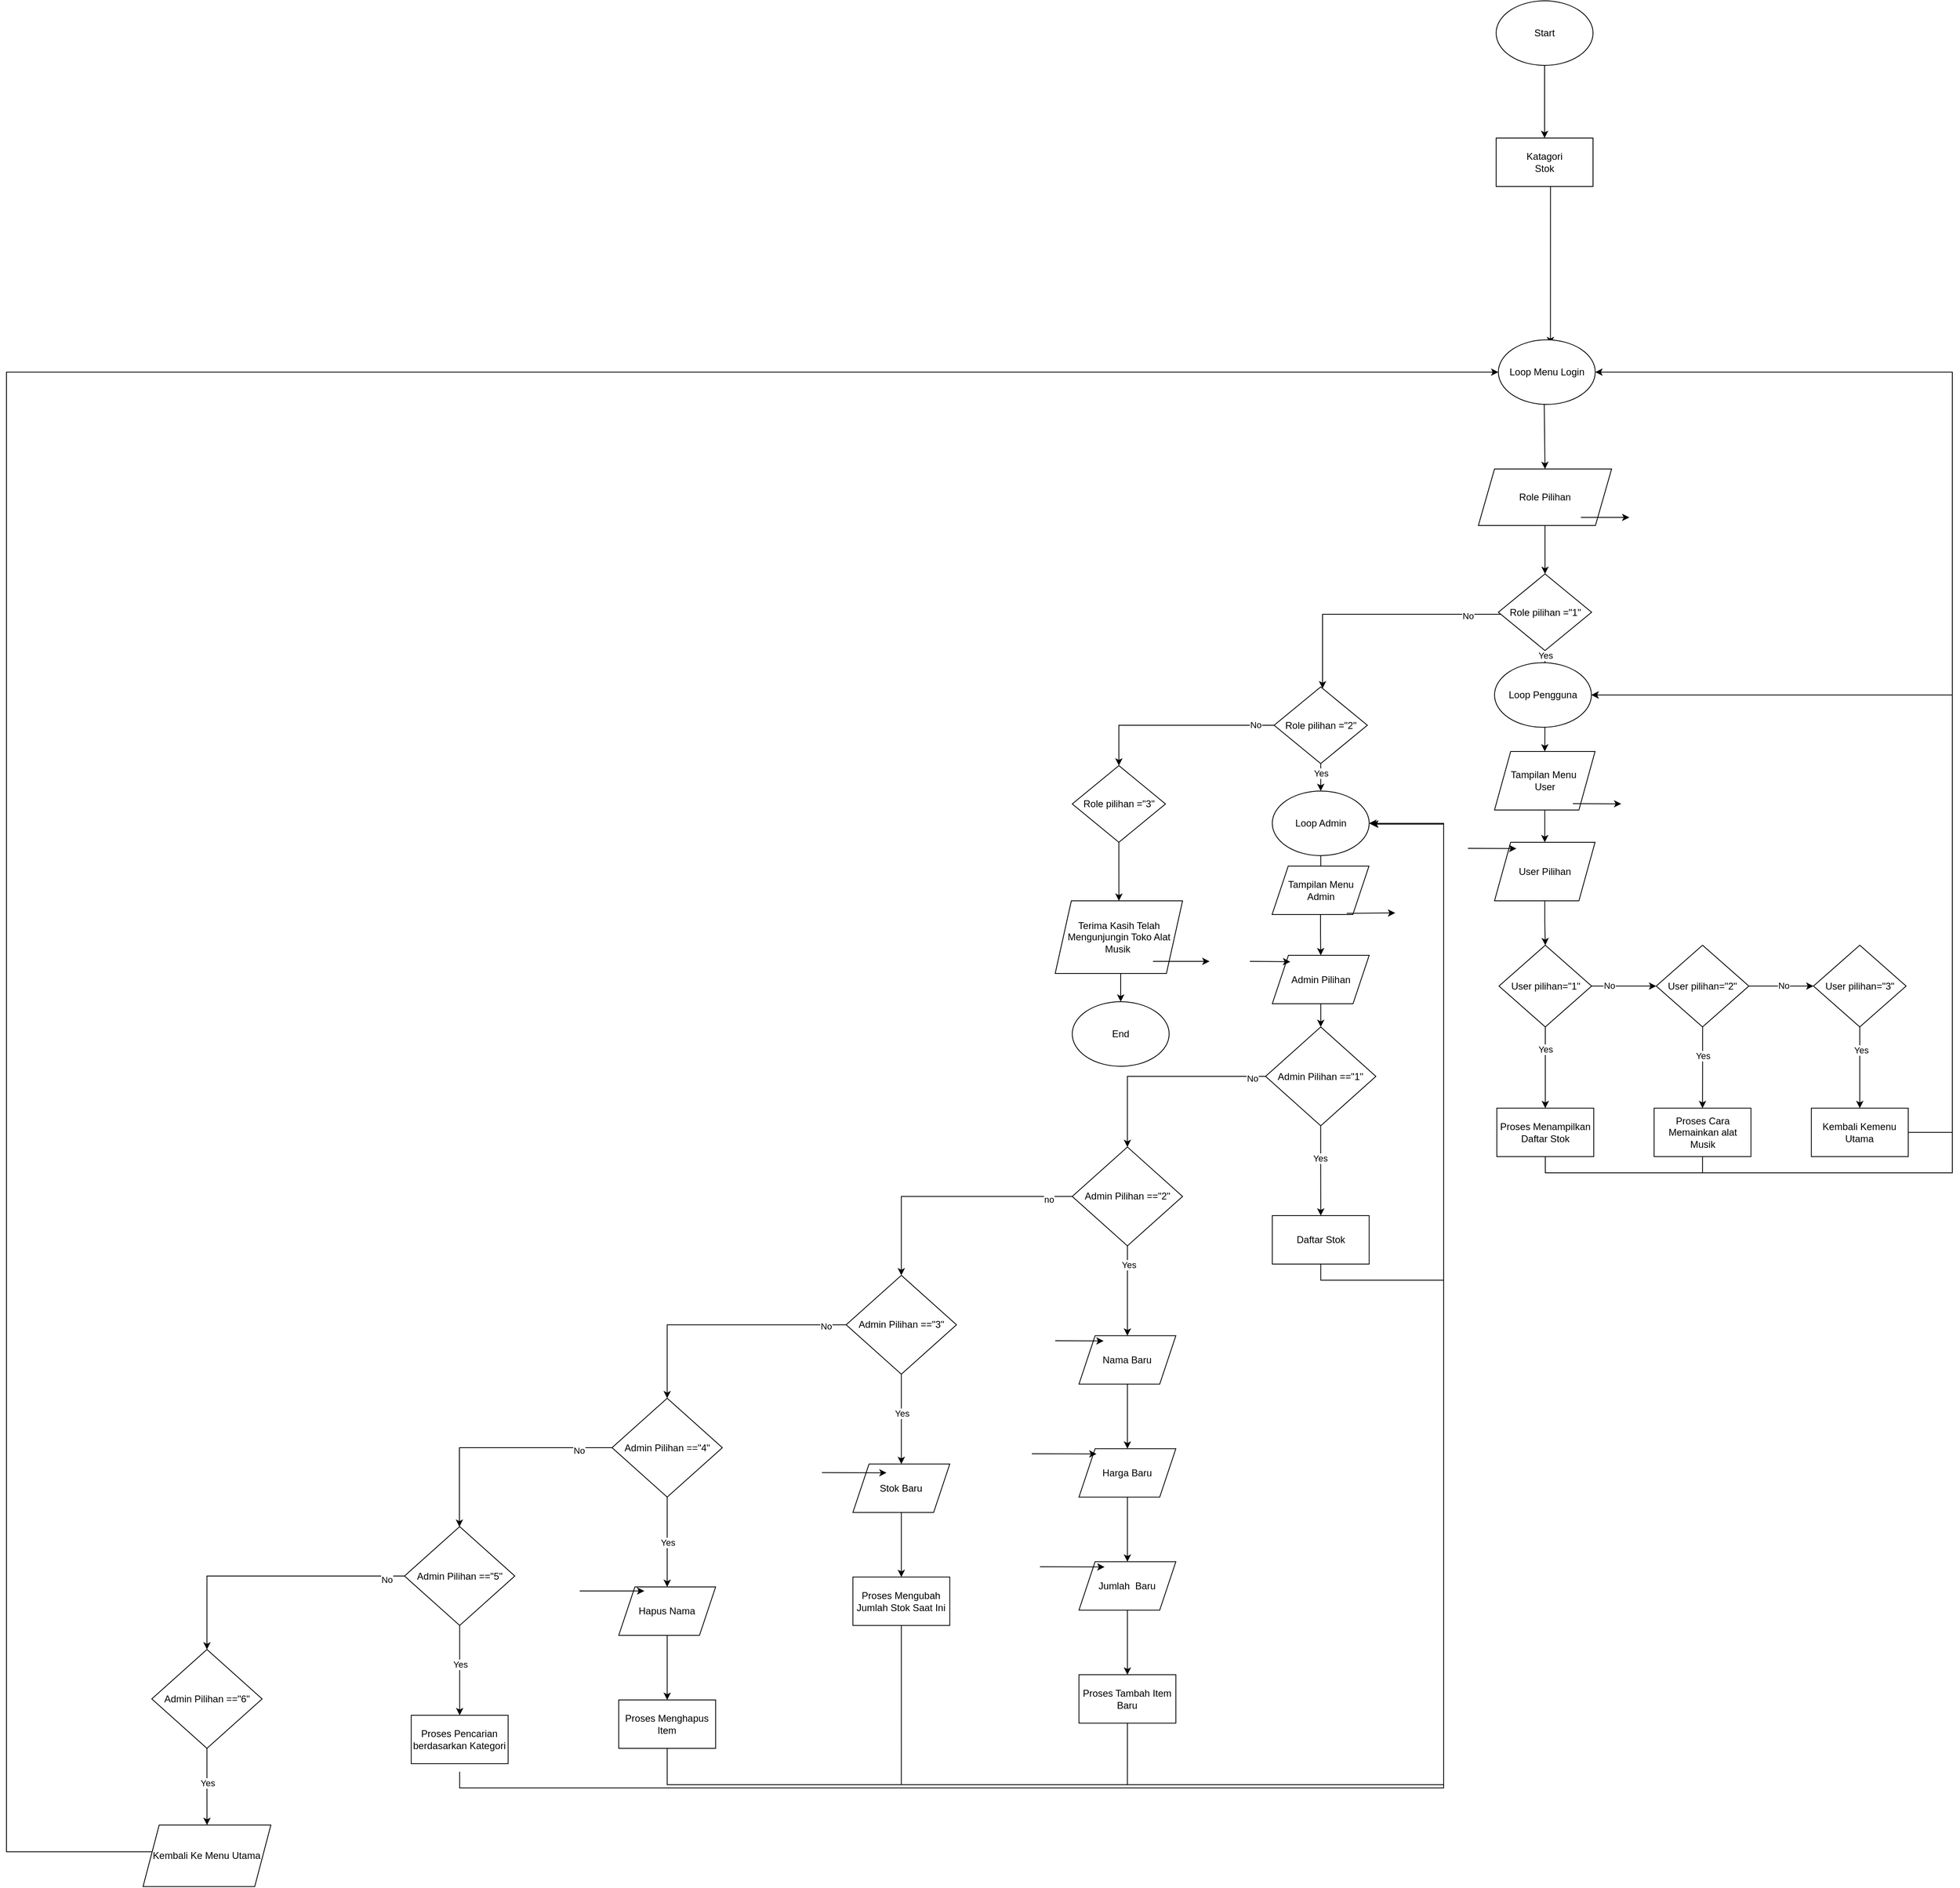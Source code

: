 <mxfile version="28.2.5">
  <diagram name="Page-1" id="WB0TD_XCa4-IMjuTZKYd">
    <mxGraphModel dx="2576" dy="410" grid="1" gridSize="10" guides="1" tooltips="1" connect="1" arrows="1" fold="1" page="1" pageScale="1" pageWidth="850" pageHeight="1100" math="0" shadow="0">
      <root>
        <mxCell id="0" />
        <mxCell id="1" parent="0" />
        <mxCell id="OIyC2NSMekdLI-k27Mez-92" value="" style="edgeStyle=orthogonalEdgeStyle;rounded=0;orthogonalLoop=1;jettySize=auto;html=1;" edge="1" parent="1" source="OIyC2NSMekdLI-k27Mez-1" target="OIyC2NSMekdLI-k27Mez-91">
          <mxGeometry relative="1" as="geometry" />
        </mxCell>
        <mxCell id="OIyC2NSMekdLI-k27Mez-1" value="Start" style="ellipse;whiteSpace=wrap;html=1;" vertex="1" parent="1">
          <mxGeometry x="365" y="10" width="120" height="80" as="geometry" />
        </mxCell>
        <mxCell id="OIyC2NSMekdLI-k27Mez-13" value="" style="edgeStyle=orthogonalEdgeStyle;rounded=0;orthogonalLoop=1;jettySize=auto;html=1;" edge="1" parent="1" target="OIyC2NSMekdLI-k27Mez-12">
          <mxGeometry relative="1" as="geometry">
            <mxPoint x="424.471" y="500" as="sourcePoint" />
          </mxGeometry>
        </mxCell>
        <mxCell id="OIyC2NSMekdLI-k27Mez-16" value="" style="edgeStyle=orthogonalEdgeStyle;rounded=0;orthogonalLoop=1;jettySize=auto;html=1;" edge="1" parent="1" source="OIyC2NSMekdLI-k27Mez-12" target="OIyC2NSMekdLI-k27Mez-15">
          <mxGeometry relative="1" as="geometry" />
        </mxCell>
        <mxCell id="OIyC2NSMekdLI-k27Mez-12" value="Role Pilihan" style="shape=parallelogram;perimeter=parallelogramPerimeter;whiteSpace=wrap;html=1;fixedSize=1;" vertex="1" parent="1">
          <mxGeometry x="343" y="590" width="165" height="70" as="geometry" />
        </mxCell>
        <mxCell id="OIyC2NSMekdLI-k27Mez-14" value="" style="endArrow=classic;html=1;rounded=0;" edge="1" parent="1">
          <mxGeometry width="50" height="50" relative="1" as="geometry">
            <mxPoint x="470" y="650" as="sourcePoint" />
            <mxPoint x="530" y="650" as="targetPoint" />
          </mxGeometry>
        </mxCell>
        <mxCell id="OIyC2NSMekdLI-k27Mez-18" value="" style="edgeStyle=orthogonalEdgeStyle;rounded=0;orthogonalLoop=1;jettySize=auto;html=1;" edge="1" parent="1" source="OIyC2NSMekdLI-k27Mez-15" target="OIyC2NSMekdLI-k27Mez-17">
          <mxGeometry relative="1" as="geometry" />
        </mxCell>
        <mxCell id="OIyC2NSMekdLI-k27Mez-118" value="Yes" style="edgeLabel;html=1;align=center;verticalAlign=middle;resizable=0;points=[];" vertex="1" connectable="0" parent="OIyC2NSMekdLI-k27Mez-18">
          <mxGeometry x="-0.901" relative="1" as="geometry">
            <mxPoint as="offset" />
          </mxGeometry>
        </mxCell>
        <mxCell id="OIyC2NSMekdLI-k27Mez-36" value="" style="edgeStyle=orthogonalEdgeStyle;rounded=0;orthogonalLoop=1;jettySize=auto;html=1;" edge="1" parent="1" source="OIyC2NSMekdLI-k27Mez-15" target="OIyC2NSMekdLI-k27Mez-35">
          <mxGeometry relative="1" as="geometry">
            <Array as="points">
              <mxPoint x="150" y="770" />
            </Array>
          </mxGeometry>
        </mxCell>
        <mxCell id="OIyC2NSMekdLI-k27Mez-117" value="No" style="edgeLabel;html=1;align=center;verticalAlign=middle;resizable=0;points=[];" vertex="1" connectable="0" parent="OIyC2NSMekdLI-k27Mez-36">
          <mxGeometry x="-0.737" y="2" relative="1" as="geometry">
            <mxPoint as="offset" />
          </mxGeometry>
        </mxCell>
        <mxCell id="OIyC2NSMekdLI-k27Mez-15" value="Role pilihan =&quot;1&quot;" style="rhombus;whiteSpace=wrap;html=1;" vertex="1" parent="1">
          <mxGeometry x="367.75" y="720" width="115.5" height="95" as="geometry" />
        </mxCell>
        <mxCell id="OIyC2NSMekdLI-k27Mez-21" value="" style="edgeStyle=orthogonalEdgeStyle;rounded=0;orthogonalLoop=1;jettySize=auto;html=1;" edge="1" parent="1" source="OIyC2NSMekdLI-k27Mez-17" target="OIyC2NSMekdLI-k27Mez-20">
          <mxGeometry relative="1" as="geometry" />
        </mxCell>
        <mxCell id="OIyC2NSMekdLI-k27Mez-17" value="Tampilan Menu&amp;nbsp;&lt;div&gt;User&lt;/div&gt;" style="shape=parallelogram;perimeter=parallelogramPerimeter;whiteSpace=wrap;html=1;fixedSize=1;" vertex="1" parent="1">
          <mxGeometry x="363" y="940" width="124.5" height="72.5" as="geometry" />
        </mxCell>
        <mxCell id="OIyC2NSMekdLI-k27Mez-19" value="" style="endArrow=classic;html=1;rounded=0;" edge="1" parent="1">
          <mxGeometry width="50" height="50" relative="1" as="geometry">
            <mxPoint x="460" y="1004.6" as="sourcePoint" />
            <mxPoint x="520" y="1004.85" as="targetPoint" />
          </mxGeometry>
        </mxCell>
        <mxCell id="OIyC2NSMekdLI-k27Mez-24" value="" style="edgeStyle=orthogonalEdgeStyle;rounded=0;orthogonalLoop=1;jettySize=auto;html=1;" edge="1" parent="1" source="OIyC2NSMekdLI-k27Mez-20" target="OIyC2NSMekdLI-k27Mez-23">
          <mxGeometry relative="1" as="geometry" />
        </mxCell>
        <mxCell id="OIyC2NSMekdLI-k27Mez-20" value="User Pilihan" style="shape=parallelogram;perimeter=parallelogramPerimeter;whiteSpace=wrap;html=1;fixedSize=1;" vertex="1" parent="1">
          <mxGeometry x="363" y="1052.5" width="124.5" height="72.5" as="geometry" />
        </mxCell>
        <mxCell id="OIyC2NSMekdLI-k27Mez-22" value="" style="endArrow=classic;html=1;rounded=0;" edge="1" parent="1">
          <mxGeometry width="50" height="50" relative="1" as="geometry">
            <mxPoint x="330" y="1060" as="sourcePoint" />
            <mxPoint x="390" y="1060.25" as="targetPoint" />
          </mxGeometry>
        </mxCell>
        <mxCell id="OIyC2NSMekdLI-k27Mez-26" value="" style="edgeStyle=orthogonalEdgeStyle;rounded=0;orthogonalLoop=1;jettySize=auto;html=1;" edge="1" parent="1" source="OIyC2NSMekdLI-k27Mez-23" target="OIyC2NSMekdLI-k27Mez-25">
          <mxGeometry relative="1" as="geometry" />
        </mxCell>
        <mxCell id="OIyC2NSMekdLI-k27Mez-126" value="Yes" style="edgeLabel;html=1;align=center;verticalAlign=middle;resizable=0;points=[];" vertex="1" connectable="0" parent="OIyC2NSMekdLI-k27Mez-26">
          <mxGeometry x="-0.454" relative="1" as="geometry">
            <mxPoint as="offset" />
          </mxGeometry>
        </mxCell>
        <mxCell id="OIyC2NSMekdLI-k27Mez-28" value="" style="edgeStyle=orthogonalEdgeStyle;rounded=0;orthogonalLoop=1;jettySize=auto;html=1;" edge="1" parent="1" source="OIyC2NSMekdLI-k27Mez-23" target="OIyC2NSMekdLI-k27Mez-27">
          <mxGeometry relative="1" as="geometry" />
        </mxCell>
        <mxCell id="OIyC2NSMekdLI-k27Mez-114" value="No" style="edgeLabel;html=1;align=center;verticalAlign=middle;resizable=0;points=[];" vertex="1" connectable="0" parent="OIyC2NSMekdLI-k27Mez-28">
          <mxGeometry x="-0.487" y="1" relative="1" as="geometry">
            <mxPoint x="1" as="offset" />
          </mxGeometry>
        </mxCell>
        <mxCell id="OIyC2NSMekdLI-k27Mez-23" value="User pilihan=&quot;1&quot;" style="rhombus;whiteSpace=wrap;html=1;" vertex="1" parent="1">
          <mxGeometry x="368.5" y="1180" width="114.75" height="101.25" as="geometry" />
        </mxCell>
        <mxCell id="OIyC2NSMekdLI-k27Mez-97" style="edgeStyle=orthogonalEdgeStyle;rounded=0;orthogonalLoop=1;jettySize=auto;html=1;exitX=0.5;exitY=1;exitDx=0;exitDy=0;entryX=1;entryY=0.5;entryDx=0;entryDy=0;" edge="1" parent="1" source="OIyC2NSMekdLI-k27Mez-25" target="OIyC2NSMekdLI-k27Mez-96">
          <mxGeometry relative="1" as="geometry">
            <Array as="points">
              <mxPoint x="426" y="1462" />
              <mxPoint x="930" y="1462" />
              <mxPoint x="930" y="870" />
            </Array>
          </mxGeometry>
        </mxCell>
        <mxCell id="OIyC2NSMekdLI-k27Mez-25" value="Proses Menampilkan&lt;div&gt;Daftar Stok&lt;/div&gt;" style="whiteSpace=wrap;html=1;" vertex="1" parent="1">
          <mxGeometry x="365.875" y="1381.875" width="120" height="60" as="geometry" />
        </mxCell>
        <mxCell id="OIyC2NSMekdLI-k27Mez-30" value="" style="edgeStyle=orthogonalEdgeStyle;rounded=0;orthogonalLoop=1;jettySize=auto;html=1;" edge="1" parent="1" source="OIyC2NSMekdLI-k27Mez-27" target="OIyC2NSMekdLI-k27Mez-29">
          <mxGeometry relative="1" as="geometry" />
        </mxCell>
        <mxCell id="OIyC2NSMekdLI-k27Mez-127" value="Yes" style="edgeLabel;html=1;align=center;verticalAlign=middle;resizable=0;points=[];" vertex="1" connectable="0" parent="OIyC2NSMekdLI-k27Mez-30">
          <mxGeometry x="-0.295" relative="1" as="geometry">
            <mxPoint as="offset" />
          </mxGeometry>
        </mxCell>
        <mxCell id="OIyC2NSMekdLI-k27Mez-32" value="" style="edgeStyle=orthogonalEdgeStyle;rounded=0;orthogonalLoop=1;jettySize=auto;html=1;" edge="1" parent="1" source="OIyC2NSMekdLI-k27Mez-27" target="OIyC2NSMekdLI-k27Mez-31">
          <mxGeometry relative="1" as="geometry" />
        </mxCell>
        <mxCell id="OIyC2NSMekdLI-k27Mez-129" value="No" style="edgeLabel;html=1;align=center;verticalAlign=middle;resizable=0;points=[];" vertex="1" connectable="0" parent="OIyC2NSMekdLI-k27Mez-32">
          <mxGeometry x="0.057" y="1" relative="1" as="geometry">
            <mxPoint as="offset" />
          </mxGeometry>
        </mxCell>
        <mxCell id="OIyC2NSMekdLI-k27Mez-27" value="User pilihan=&quot;2&quot;" style="rhombus;whiteSpace=wrap;html=1;" vertex="1" parent="1">
          <mxGeometry x="563.25" y="1180" width="114.75" height="101.25" as="geometry" />
        </mxCell>
        <mxCell id="OIyC2NSMekdLI-k27Mez-98" style="edgeStyle=orthogonalEdgeStyle;rounded=0;orthogonalLoop=1;jettySize=auto;html=1;exitX=0.5;exitY=1;exitDx=0;exitDy=0;entryX=1;entryY=0.5;entryDx=0;entryDy=0;" edge="1" parent="1" source="OIyC2NSMekdLI-k27Mez-29" target="OIyC2NSMekdLI-k27Mez-96">
          <mxGeometry relative="1" as="geometry">
            <Array as="points">
              <mxPoint x="621" y="1462" />
              <mxPoint x="930" y="1462" />
              <mxPoint x="930" y="870" />
            </Array>
          </mxGeometry>
        </mxCell>
        <mxCell id="OIyC2NSMekdLI-k27Mez-29" value="Proses Cara Memainkan alat Musik" style="whiteSpace=wrap;html=1;" vertex="1" parent="1">
          <mxGeometry x="560.625" y="1381.875" width="120" height="60" as="geometry" />
        </mxCell>
        <mxCell id="OIyC2NSMekdLI-k27Mez-34" value="" style="edgeStyle=orthogonalEdgeStyle;rounded=0;orthogonalLoop=1;jettySize=auto;html=1;" edge="1" parent="1" source="OIyC2NSMekdLI-k27Mez-31" target="OIyC2NSMekdLI-k27Mez-33">
          <mxGeometry relative="1" as="geometry" />
        </mxCell>
        <mxCell id="OIyC2NSMekdLI-k27Mez-130" value="Yes" style="edgeLabel;html=1;align=center;verticalAlign=middle;resizable=0;points=[];" vertex="1" connectable="0" parent="OIyC2NSMekdLI-k27Mez-34">
          <mxGeometry x="-0.431" y="1" relative="1" as="geometry">
            <mxPoint as="offset" />
          </mxGeometry>
        </mxCell>
        <mxCell id="OIyC2NSMekdLI-k27Mez-31" value="User pilihan=&quot;3&quot;" style="rhombus;whiteSpace=wrap;html=1;" vertex="1" parent="1">
          <mxGeometry x="758" y="1180" width="114.75" height="101.25" as="geometry" />
        </mxCell>
        <mxCell id="OIyC2NSMekdLI-k27Mez-95" style="edgeStyle=orthogonalEdgeStyle;rounded=0;orthogonalLoop=1;jettySize=auto;html=1;exitX=1;exitY=0.5;exitDx=0;exitDy=0;entryX=1;entryY=0.5;entryDx=0;entryDy=0;" edge="1" parent="1" source="OIyC2NSMekdLI-k27Mez-33" target="OIyC2NSMekdLI-k27Mez-94">
          <mxGeometry relative="1" as="geometry">
            <Array as="points">
              <mxPoint x="930" y="1412" />
              <mxPoint x="930" y="470" />
            </Array>
          </mxGeometry>
        </mxCell>
        <mxCell id="OIyC2NSMekdLI-k27Mez-33" value="Kembali Kemenu Utama" style="whiteSpace=wrap;html=1;" vertex="1" parent="1">
          <mxGeometry x="755.375" y="1381.875" width="120" height="60" as="geometry" />
        </mxCell>
        <mxCell id="OIyC2NSMekdLI-k27Mez-38" value="" style="edgeStyle=orthogonalEdgeStyle;rounded=0;orthogonalLoop=1;jettySize=auto;html=1;" edge="1" parent="1" source="OIyC2NSMekdLI-k27Mez-99" target="OIyC2NSMekdLI-k27Mez-37">
          <mxGeometry relative="1" as="geometry" />
        </mxCell>
        <mxCell id="OIyC2NSMekdLI-k27Mez-86" value="" style="edgeStyle=orthogonalEdgeStyle;rounded=0;orthogonalLoop=1;jettySize=auto;html=1;" edge="1" parent="1" source="OIyC2NSMekdLI-k27Mez-35" target="OIyC2NSMekdLI-k27Mez-85">
          <mxGeometry relative="1" as="geometry" />
        </mxCell>
        <mxCell id="OIyC2NSMekdLI-k27Mez-116" value="No" style="edgeLabel;html=1;align=center;verticalAlign=middle;resizable=0;points=[];" vertex="1" connectable="0" parent="OIyC2NSMekdLI-k27Mez-86">
          <mxGeometry x="-0.812" y="-1" relative="1" as="geometry">
            <mxPoint as="offset" />
          </mxGeometry>
        </mxCell>
        <mxCell id="OIyC2NSMekdLI-k27Mez-35" value="Role pilihan =&quot;2&quot;" style="rhombus;whiteSpace=wrap;html=1;" vertex="1" parent="1">
          <mxGeometry x="90" y="860" width="115.5" height="95" as="geometry" />
        </mxCell>
        <mxCell id="OIyC2NSMekdLI-k27Mez-41" value="" style="edgeStyle=orthogonalEdgeStyle;rounded=0;orthogonalLoop=1;jettySize=auto;html=1;" edge="1" parent="1" source="OIyC2NSMekdLI-k27Mez-37" target="OIyC2NSMekdLI-k27Mez-40">
          <mxGeometry relative="1" as="geometry" />
        </mxCell>
        <mxCell id="OIyC2NSMekdLI-k27Mez-37" value="Tampilan Menu Admin" style="shape=parallelogram;perimeter=parallelogramPerimeter;whiteSpace=wrap;html=1;fixedSize=1;" vertex="1" parent="1">
          <mxGeometry x="87.5" y="1082" width="120" height="60" as="geometry" />
        </mxCell>
        <mxCell id="OIyC2NSMekdLI-k27Mez-39" value="" style="endArrow=classic;html=1;rounded=0;" edge="1" parent="1">
          <mxGeometry width="50" height="50" relative="1" as="geometry">
            <mxPoint x="180" y="1140.5" as="sourcePoint" />
            <mxPoint x="240" y="1140" as="targetPoint" />
          </mxGeometry>
        </mxCell>
        <mxCell id="OIyC2NSMekdLI-k27Mez-44" value="" style="edgeStyle=orthogonalEdgeStyle;rounded=0;orthogonalLoop=1;jettySize=auto;html=1;" edge="1" parent="1" source="OIyC2NSMekdLI-k27Mez-40" target="OIyC2NSMekdLI-k27Mez-43">
          <mxGeometry relative="1" as="geometry" />
        </mxCell>
        <mxCell id="OIyC2NSMekdLI-k27Mez-40" value="Admin Pilihan" style="shape=parallelogram;perimeter=parallelogramPerimeter;whiteSpace=wrap;html=1;fixedSize=1;" vertex="1" parent="1">
          <mxGeometry x="87.75" y="1192.5" width="120" height="60" as="geometry" />
        </mxCell>
        <mxCell id="OIyC2NSMekdLI-k27Mez-42" value="" style="endArrow=classic;html=1;rounded=0;" edge="1" parent="1">
          <mxGeometry width="50" height="50" relative="1" as="geometry">
            <mxPoint x="60" y="1200" as="sourcePoint" />
            <mxPoint x="110" y="1200.5" as="targetPoint" />
          </mxGeometry>
        </mxCell>
        <mxCell id="OIyC2NSMekdLI-k27Mez-47" value="" style="edgeStyle=orthogonalEdgeStyle;rounded=0;orthogonalLoop=1;jettySize=auto;html=1;" edge="1" parent="1" source="OIyC2NSMekdLI-k27Mez-43" target="OIyC2NSMekdLI-k27Mez-46">
          <mxGeometry relative="1" as="geometry" />
        </mxCell>
        <mxCell id="OIyC2NSMekdLI-k27Mez-120" value="Yes" style="edgeLabel;html=1;align=center;verticalAlign=middle;resizable=0;points=[];" vertex="1" connectable="0" parent="OIyC2NSMekdLI-k27Mez-47">
          <mxGeometry x="-0.273" y="-1" relative="1" as="geometry">
            <mxPoint as="offset" />
          </mxGeometry>
        </mxCell>
        <mxCell id="OIyC2NSMekdLI-k27Mez-49" value="" style="edgeStyle=orthogonalEdgeStyle;rounded=0;orthogonalLoop=1;jettySize=auto;html=1;" edge="1" parent="1" source="OIyC2NSMekdLI-k27Mez-43" target="OIyC2NSMekdLI-k27Mez-48">
          <mxGeometry relative="1" as="geometry" />
        </mxCell>
        <mxCell id="OIyC2NSMekdLI-k27Mez-109" value="No" style="edgeLabel;html=1;align=center;verticalAlign=middle;resizable=0;points=[];" vertex="1" connectable="0" parent="OIyC2NSMekdLI-k27Mez-49">
          <mxGeometry x="-0.871" y="2" relative="1" as="geometry">
            <mxPoint as="offset" />
          </mxGeometry>
        </mxCell>
        <mxCell id="OIyC2NSMekdLI-k27Mez-43" value="Admin Pilihan ==&quot;1&quot;" style="rhombus;whiteSpace=wrap;html=1;" vertex="1" parent="1">
          <mxGeometry x="79.44" y="1281.25" width="136.63" height="122.5" as="geometry" />
        </mxCell>
        <mxCell id="OIyC2NSMekdLI-k27Mez-101" style="edgeStyle=orthogonalEdgeStyle;rounded=0;orthogonalLoop=1;jettySize=auto;html=1;exitX=0.5;exitY=1;exitDx=0;exitDy=0;entryX=1;entryY=0.5;entryDx=0;entryDy=0;" edge="1" parent="1" source="OIyC2NSMekdLI-k27Mez-46" target="OIyC2NSMekdLI-k27Mez-99">
          <mxGeometry relative="1" as="geometry">
            <Array as="points">
              <mxPoint x="148" y="1595" />
              <mxPoint x="300" y="1595" />
              <mxPoint x="300" y="1029" />
            </Array>
          </mxGeometry>
        </mxCell>
        <mxCell id="OIyC2NSMekdLI-k27Mez-46" value="Daftar Stok" style="whiteSpace=wrap;html=1;" vertex="1" parent="1">
          <mxGeometry x="87.755" y="1515" width="120" height="60" as="geometry" />
        </mxCell>
        <mxCell id="OIyC2NSMekdLI-k27Mez-51" value="" style="edgeStyle=orthogonalEdgeStyle;rounded=0;orthogonalLoop=1;jettySize=auto;html=1;" edge="1" parent="1" source="OIyC2NSMekdLI-k27Mez-48" target="OIyC2NSMekdLI-k27Mez-50">
          <mxGeometry relative="1" as="geometry" />
        </mxCell>
        <mxCell id="OIyC2NSMekdLI-k27Mez-121" value="Yes" style="edgeLabel;html=1;align=center;verticalAlign=middle;resizable=0;points=[];" vertex="1" connectable="0" parent="OIyC2NSMekdLI-k27Mez-51">
          <mxGeometry x="-0.588" y="1" relative="1" as="geometry">
            <mxPoint as="offset" />
          </mxGeometry>
        </mxCell>
        <mxCell id="OIyC2NSMekdLI-k27Mez-62" value="" style="edgeStyle=orthogonalEdgeStyle;rounded=0;orthogonalLoop=1;jettySize=auto;html=1;" edge="1" parent="1" source="OIyC2NSMekdLI-k27Mez-48" target="OIyC2NSMekdLI-k27Mez-61">
          <mxGeometry relative="1" as="geometry" />
        </mxCell>
        <mxCell id="OIyC2NSMekdLI-k27Mez-110" value="no" style="edgeLabel;html=1;align=center;verticalAlign=middle;resizable=0;points=[];" vertex="1" connectable="0" parent="OIyC2NSMekdLI-k27Mez-62">
          <mxGeometry x="-0.814" y="3" relative="1" as="geometry">
            <mxPoint as="offset" />
          </mxGeometry>
        </mxCell>
        <mxCell id="OIyC2NSMekdLI-k27Mez-48" value="Admin Pilihan ==&quot;2&quot;" style="rhombus;whiteSpace=wrap;html=1;" vertex="1" parent="1">
          <mxGeometry x="-160" y="1430" width="136.63" height="122.5" as="geometry" />
        </mxCell>
        <mxCell id="OIyC2NSMekdLI-k27Mez-54" value="" style="edgeStyle=orthogonalEdgeStyle;rounded=0;orthogonalLoop=1;jettySize=auto;html=1;" edge="1" parent="1" source="OIyC2NSMekdLI-k27Mez-50" target="OIyC2NSMekdLI-k27Mez-53">
          <mxGeometry relative="1" as="geometry" />
        </mxCell>
        <mxCell id="OIyC2NSMekdLI-k27Mez-50" value="Nama Baru" style="shape=parallelogram;perimeter=parallelogramPerimeter;whiteSpace=wrap;html=1;fixedSize=1;" vertex="1" parent="1">
          <mxGeometry x="-151.685" y="1663.75" width="120" height="60" as="geometry" />
        </mxCell>
        <mxCell id="OIyC2NSMekdLI-k27Mez-52" value="" style="endArrow=classic;html=1;rounded=0;" edge="1" parent="1">
          <mxGeometry width="50" height="50" relative="1" as="geometry">
            <mxPoint x="-181.12" y="1670" as="sourcePoint" />
            <mxPoint x="-121.12" y="1670.25" as="targetPoint" />
          </mxGeometry>
        </mxCell>
        <mxCell id="OIyC2NSMekdLI-k27Mez-57" value="" style="edgeStyle=orthogonalEdgeStyle;rounded=0;orthogonalLoop=1;jettySize=auto;html=1;" edge="1" parent="1" source="OIyC2NSMekdLI-k27Mez-53" target="OIyC2NSMekdLI-k27Mez-56">
          <mxGeometry relative="1" as="geometry" />
        </mxCell>
        <mxCell id="OIyC2NSMekdLI-k27Mez-53" value="Harga Baru" style="shape=parallelogram;perimeter=parallelogramPerimeter;whiteSpace=wrap;html=1;fixedSize=1;" vertex="1" parent="1">
          <mxGeometry x="-151.685" y="1803.75" width="120" height="60" as="geometry" />
        </mxCell>
        <mxCell id="OIyC2NSMekdLI-k27Mez-55" value="" style="endArrow=classic;html=1;rounded=0;" edge="1" parent="1">
          <mxGeometry width="50" height="50" relative="1" as="geometry">
            <mxPoint x="-210" y="1810" as="sourcePoint" />
            <mxPoint x="-130" y="1810.25" as="targetPoint" />
          </mxGeometry>
        </mxCell>
        <mxCell id="OIyC2NSMekdLI-k27Mez-60" value="" style="edgeStyle=orthogonalEdgeStyle;rounded=0;orthogonalLoop=1;jettySize=auto;html=1;" edge="1" parent="1" source="OIyC2NSMekdLI-k27Mez-56" target="OIyC2NSMekdLI-k27Mez-59">
          <mxGeometry relative="1" as="geometry" />
        </mxCell>
        <mxCell id="OIyC2NSMekdLI-k27Mez-56" value="Jumlah&amp;nbsp; Baru" style="shape=parallelogram;perimeter=parallelogramPerimeter;whiteSpace=wrap;html=1;fixedSize=1;" vertex="1" parent="1">
          <mxGeometry x="-151.685" y="1943.75" width="120" height="60" as="geometry" />
        </mxCell>
        <mxCell id="OIyC2NSMekdLI-k27Mez-58" value="" style="endArrow=classic;html=1;rounded=0;" edge="1" parent="1">
          <mxGeometry width="50" height="50" relative="1" as="geometry">
            <mxPoint x="-200" y="1950" as="sourcePoint" />
            <mxPoint x="-120" y="1950.25" as="targetPoint" />
          </mxGeometry>
        </mxCell>
        <mxCell id="OIyC2NSMekdLI-k27Mez-103" style="edgeStyle=orthogonalEdgeStyle;rounded=0;orthogonalLoop=1;jettySize=auto;html=1;exitX=0.5;exitY=1;exitDx=0;exitDy=0;" edge="1" parent="1" source="OIyC2NSMekdLI-k27Mez-59">
          <mxGeometry relative="1" as="geometry">
            <mxPoint x="210" y="1030" as="targetPoint" />
            <Array as="points">
              <mxPoint x="-92" y="2220" />
              <mxPoint x="300" y="2220" />
              <mxPoint x="300" y="1030" />
            </Array>
          </mxGeometry>
        </mxCell>
        <mxCell id="OIyC2NSMekdLI-k27Mez-59" value="Proses Tambah Item Baru" style="whiteSpace=wrap;html=1;" vertex="1" parent="1">
          <mxGeometry x="-151.685" y="2083.75" width="120" height="60" as="geometry" />
        </mxCell>
        <mxCell id="OIyC2NSMekdLI-k27Mez-66" value="" style="edgeStyle=orthogonalEdgeStyle;rounded=0;orthogonalLoop=1;jettySize=auto;html=1;" edge="1" parent="1" source="OIyC2NSMekdLI-k27Mez-61" target="OIyC2NSMekdLI-k27Mez-65">
          <mxGeometry relative="1" as="geometry" />
        </mxCell>
        <mxCell id="OIyC2NSMekdLI-k27Mez-122" value="Yes" style="edgeLabel;html=1;align=center;verticalAlign=middle;resizable=0;points=[];" vertex="1" connectable="0" parent="OIyC2NSMekdLI-k27Mez-66">
          <mxGeometry x="-0.132" relative="1" as="geometry">
            <mxPoint as="offset" />
          </mxGeometry>
        </mxCell>
        <mxCell id="OIyC2NSMekdLI-k27Mez-71" value="" style="edgeStyle=orthogonalEdgeStyle;rounded=0;orthogonalLoop=1;jettySize=auto;html=1;" edge="1" parent="1" source="OIyC2NSMekdLI-k27Mez-61" target="OIyC2NSMekdLI-k27Mez-70">
          <mxGeometry relative="1" as="geometry" />
        </mxCell>
        <mxCell id="OIyC2NSMekdLI-k27Mez-111" value="No" style="edgeLabel;html=1;align=center;verticalAlign=middle;resizable=0;points=[];" vertex="1" connectable="0" parent="OIyC2NSMekdLI-k27Mez-71">
          <mxGeometry x="-0.841" y="1" relative="1" as="geometry">
            <mxPoint as="offset" />
          </mxGeometry>
        </mxCell>
        <mxCell id="OIyC2NSMekdLI-k27Mez-61" value="Admin Pilihan ==&quot;3&quot;" style="rhombus;whiteSpace=wrap;html=1;" vertex="1" parent="1">
          <mxGeometry x="-440" y="1589" width="136.63" height="122.5" as="geometry" />
        </mxCell>
        <mxCell id="OIyC2NSMekdLI-k27Mez-69" value="" style="edgeStyle=orthogonalEdgeStyle;rounded=0;orthogonalLoop=1;jettySize=auto;html=1;" edge="1" parent="1" source="OIyC2NSMekdLI-k27Mez-65" target="OIyC2NSMekdLI-k27Mez-68">
          <mxGeometry relative="1" as="geometry" />
        </mxCell>
        <mxCell id="OIyC2NSMekdLI-k27Mez-65" value="Stok Baru" style="shape=parallelogram;perimeter=parallelogramPerimeter;whiteSpace=wrap;html=1;fixedSize=1;" vertex="1" parent="1">
          <mxGeometry x="-431.685" y="1822.75" width="120" height="60" as="geometry" />
        </mxCell>
        <mxCell id="OIyC2NSMekdLI-k27Mez-67" value="" style="endArrow=classic;html=1;rounded=0;" edge="1" parent="1">
          <mxGeometry width="50" height="50" relative="1" as="geometry">
            <mxPoint x="-470" y="1833.35" as="sourcePoint" />
            <mxPoint x="-390" y="1833.6" as="targetPoint" />
          </mxGeometry>
        </mxCell>
        <mxCell id="OIyC2NSMekdLI-k27Mez-104" style="edgeStyle=orthogonalEdgeStyle;rounded=0;orthogonalLoop=1;jettySize=auto;html=1;exitX=0.5;exitY=1;exitDx=0;exitDy=0;entryX=1;entryY=0.5;entryDx=0;entryDy=0;" edge="1" parent="1" source="OIyC2NSMekdLI-k27Mez-68" target="OIyC2NSMekdLI-k27Mez-99">
          <mxGeometry relative="1" as="geometry">
            <Array as="points">
              <mxPoint x="-372" y="2220" />
              <mxPoint x="300" y="2220" />
              <mxPoint x="300" y="1030" />
              <mxPoint x="220" y="1030" />
              <mxPoint x="220" y="1029" />
            </Array>
          </mxGeometry>
        </mxCell>
        <mxCell id="OIyC2NSMekdLI-k27Mez-68" value="Proses Mengubah Jumlah Stok Saat Ini" style="whiteSpace=wrap;html=1;" vertex="1" parent="1">
          <mxGeometry x="-431.685" y="1962.75" width="120" height="60" as="geometry" />
        </mxCell>
        <mxCell id="OIyC2NSMekdLI-k27Mez-73" value="" style="edgeStyle=orthogonalEdgeStyle;rounded=0;orthogonalLoop=1;jettySize=auto;html=1;" edge="1" parent="1" source="OIyC2NSMekdLI-k27Mez-70" target="OIyC2NSMekdLI-k27Mez-72">
          <mxGeometry relative="1" as="geometry" />
        </mxCell>
        <mxCell id="OIyC2NSMekdLI-k27Mez-123" value="Yes" style="edgeLabel;html=1;align=center;verticalAlign=middle;resizable=0;points=[];" vertex="1" connectable="0" parent="OIyC2NSMekdLI-k27Mez-73">
          <mxGeometry x="0.0" relative="1" as="geometry">
            <mxPoint as="offset" />
          </mxGeometry>
        </mxCell>
        <mxCell id="OIyC2NSMekdLI-k27Mez-78" value="" style="edgeStyle=orthogonalEdgeStyle;rounded=0;orthogonalLoop=1;jettySize=auto;html=1;" edge="1" parent="1" source="OIyC2NSMekdLI-k27Mez-70" target="OIyC2NSMekdLI-k27Mez-77">
          <mxGeometry relative="1" as="geometry">
            <Array as="points">
              <mxPoint x="-919" y="1803" />
            </Array>
          </mxGeometry>
        </mxCell>
        <mxCell id="OIyC2NSMekdLI-k27Mez-112" value="No" style="edgeLabel;html=1;align=center;verticalAlign=middle;resizable=0;points=[];" vertex="1" connectable="0" parent="OIyC2NSMekdLI-k27Mez-78">
          <mxGeometry x="-0.71" y="3" relative="1" as="geometry">
            <mxPoint as="offset" />
          </mxGeometry>
        </mxCell>
        <mxCell id="OIyC2NSMekdLI-k27Mez-70" value="Admin Pilihan ==&quot;4&quot;" style="rhombus;whiteSpace=wrap;html=1;" vertex="1" parent="1">
          <mxGeometry x="-730.0" y="1741.25" width="136.63" height="122.5" as="geometry" />
        </mxCell>
        <mxCell id="OIyC2NSMekdLI-k27Mez-76" value="" style="edgeStyle=orthogonalEdgeStyle;rounded=0;orthogonalLoop=1;jettySize=auto;html=1;" edge="1" parent="1" source="OIyC2NSMekdLI-k27Mez-72" target="OIyC2NSMekdLI-k27Mez-75">
          <mxGeometry relative="1" as="geometry" />
        </mxCell>
        <mxCell id="OIyC2NSMekdLI-k27Mez-72" value="Hapus Nama" style="shape=parallelogram;perimeter=parallelogramPerimeter;whiteSpace=wrap;html=1;fixedSize=1;" vertex="1" parent="1">
          <mxGeometry x="-721.685" y="1975" width="120" height="60" as="geometry" />
        </mxCell>
        <mxCell id="OIyC2NSMekdLI-k27Mez-74" value="" style="endArrow=classic;html=1;rounded=0;" edge="1" parent="1">
          <mxGeometry width="50" height="50" relative="1" as="geometry">
            <mxPoint x="-770" y="1980" as="sourcePoint" />
            <mxPoint x="-690" y="1980" as="targetPoint" />
          </mxGeometry>
        </mxCell>
        <mxCell id="OIyC2NSMekdLI-k27Mez-105" style="edgeStyle=orthogonalEdgeStyle;rounded=0;orthogonalLoop=1;jettySize=auto;html=1;exitX=0.5;exitY=1;exitDx=0;exitDy=0;" edge="1" parent="1" source="OIyC2NSMekdLI-k27Mez-75">
          <mxGeometry relative="1" as="geometry">
            <mxPoint x="210" y="1030" as="targetPoint" />
            <Array as="points">
              <mxPoint x="-662" y="2220" />
              <mxPoint x="300" y="2220" />
              <mxPoint x="300" y="1030" />
            </Array>
          </mxGeometry>
        </mxCell>
        <mxCell id="OIyC2NSMekdLI-k27Mez-75" value="Proses Menghapus Item" style="whiteSpace=wrap;html=1;" vertex="1" parent="1">
          <mxGeometry x="-721.685" y="2115" width="120" height="60" as="geometry" />
        </mxCell>
        <mxCell id="OIyC2NSMekdLI-k27Mez-80" value="" style="edgeStyle=orthogonalEdgeStyle;rounded=0;orthogonalLoop=1;jettySize=auto;html=1;" edge="1" parent="1" source="OIyC2NSMekdLI-k27Mez-77" target="OIyC2NSMekdLI-k27Mez-79">
          <mxGeometry relative="1" as="geometry" />
        </mxCell>
        <mxCell id="OIyC2NSMekdLI-k27Mez-124" value="Yes" style="edgeLabel;html=1;align=center;verticalAlign=middle;resizable=0;points=[];" vertex="1" connectable="0" parent="OIyC2NSMekdLI-k27Mez-80">
          <mxGeometry x="-0.147" relative="1" as="geometry">
            <mxPoint as="offset" />
          </mxGeometry>
        </mxCell>
        <mxCell id="OIyC2NSMekdLI-k27Mez-82" value="" style="edgeStyle=orthogonalEdgeStyle;rounded=0;orthogonalLoop=1;jettySize=auto;html=1;" edge="1" parent="1" source="OIyC2NSMekdLI-k27Mez-77" target="OIyC2NSMekdLI-k27Mez-81">
          <mxGeometry relative="1" as="geometry" />
        </mxCell>
        <mxCell id="OIyC2NSMekdLI-k27Mez-113" value="No" style="edgeLabel;html=1;align=center;verticalAlign=middle;resizable=0;points=[];" vertex="1" connectable="0" parent="OIyC2NSMekdLI-k27Mez-82">
          <mxGeometry x="-0.865" y="4" relative="1" as="geometry">
            <mxPoint as="offset" />
          </mxGeometry>
        </mxCell>
        <mxCell id="OIyC2NSMekdLI-k27Mez-77" value="Admin Pilihan ==&quot;5&quot;" style="rhombus;whiteSpace=wrap;html=1;" vertex="1" parent="1">
          <mxGeometry x="-987.0" y="1900.25" width="136.63" height="122.5" as="geometry" />
        </mxCell>
        <mxCell id="OIyC2NSMekdLI-k27Mez-79" value="Proses Pencarian berdasarkan Kategori" style="whiteSpace=wrap;html=1;" vertex="1" parent="1">
          <mxGeometry x="-978.685" y="2134" width="120" height="60" as="geometry" />
        </mxCell>
        <mxCell id="OIyC2NSMekdLI-k27Mez-84" value="" style="edgeStyle=orthogonalEdgeStyle;rounded=0;orthogonalLoop=1;jettySize=auto;html=1;" edge="1" parent="1" source="OIyC2NSMekdLI-k27Mez-81" target="OIyC2NSMekdLI-k27Mez-83">
          <mxGeometry relative="1" as="geometry" />
        </mxCell>
        <mxCell id="OIyC2NSMekdLI-k27Mez-125" value="Yes" style="edgeLabel;html=1;align=center;verticalAlign=middle;resizable=0;points=[];" vertex="1" connectable="0" parent="OIyC2NSMekdLI-k27Mez-84">
          <mxGeometry x="-0.091" relative="1" as="geometry">
            <mxPoint as="offset" />
          </mxGeometry>
        </mxCell>
        <mxCell id="OIyC2NSMekdLI-k27Mez-81" value="Admin Pilihan ==&quot;6&quot;" style="rhombus;whiteSpace=wrap;html=1;" vertex="1" parent="1">
          <mxGeometry x="-1300" y="2052.5" width="136.63" height="122.5" as="geometry" />
        </mxCell>
        <mxCell id="OIyC2NSMekdLI-k27Mez-90" style="edgeStyle=orthogonalEdgeStyle;rounded=0;orthogonalLoop=1;jettySize=auto;html=1;exitX=0;exitY=0.5;exitDx=0;exitDy=0;entryX=0;entryY=0.5;entryDx=0;entryDy=0;" edge="1" parent="1" target="OIyC2NSMekdLI-k27Mez-94">
          <mxGeometry relative="1" as="geometry">
            <mxPoint x="-1300.0" y="2303.125" as="sourcePoint" />
            <mxPoint x="353.84" y="470" as="targetPoint" />
            <Array as="points">
              <mxPoint x="-1480" y="2303" />
              <mxPoint x="-1480" y="470" />
            </Array>
          </mxGeometry>
        </mxCell>
        <mxCell id="OIyC2NSMekdLI-k27Mez-83" value="Kembali Ke Menu Utama" style="shape=parallelogram;perimeter=parallelogramPerimeter;whiteSpace=wrap;html=1;fixedSize=1;" vertex="1" parent="1">
          <mxGeometry x="-1310.84" y="2270" width="158.32" height="76.25" as="geometry" />
        </mxCell>
        <mxCell id="OIyC2NSMekdLI-k27Mez-88" value="" style="edgeStyle=orthogonalEdgeStyle;rounded=0;orthogonalLoop=1;jettySize=auto;html=1;" edge="1" parent="1" source="OIyC2NSMekdLI-k27Mez-85" target="OIyC2NSMekdLI-k27Mez-87">
          <mxGeometry relative="1" as="geometry" />
        </mxCell>
        <mxCell id="OIyC2NSMekdLI-k27Mez-85" value="Role pilihan =&quot;3&quot;" style="rhombus;whiteSpace=wrap;html=1;" vertex="1" parent="1">
          <mxGeometry x="-160" y="957.5" width="115.5" height="95" as="geometry" />
        </mxCell>
        <mxCell id="OIyC2NSMekdLI-k27Mez-108" style="edgeStyle=orthogonalEdgeStyle;rounded=0;orthogonalLoop=1;jettySize=auto;html=1;exitX=0.5;exitY=1;exitDx=0;exitDy=0;entryX=0.5;entryY=0;entryDx=0;entryDy=0;" edge="1" parent="1" source="OIyC2NSMekdLI-k27Mez-87" target="OIyC2NSMekdLI-k27Mez-107">
          <mxGeometry relative="1" as="geometry" />
        </mxCell>
        <mxCell id="OIyC2NSMekdLI-k27Mez-87" value="Terima Kasih Telah Mengunjungin Toko Alat Musik&amp;nbsp;" style="shape=parallelogram;perimeter=parallelogramPerimeter;whiteSpace=wrap;html=1;fixedSize=1;" vertex="1" parent="1">
          <mxGeometry x="-181.12" y="1125" width="157.75" height="90" as="geometry" />
        </mxCell>
        <mxCell id="OIyC2NSMekdLI-k27Mez-89" value="" style="endArrow=classic;html=1;rounded=0;" edge="1" parent="1">
          <mxGeometry width="50" height="50" relative="1" as="geometry">
            <mxPoint x="-60" y="1200" as="sourcePoint" />
            <mxPoint x="10" y="1200" as="targetPoint" />
          </mxGeometry>
        </mxCell>
        <mxCell id="OIyC2NSMekdLI-k27Mez-91" value="Katagori&lt;div&gt;Stok&lt;/div&gt;" style="whiteSpace=wrap;html=1;" vertex="1" parent="1">
          <mxGeometry x="365" y="180" width="120" height="60" as="geometry" />
        </mxCell>
        <mxCell id="OIyC2NSMekdLI-k27Mez-93" style="edgeStyle=orthogonalEdgeStyle;rounded=0;orthogonalLoop=1;jettySize=auto;html=1;exitX=0.5;exitY=1;exitDx=0;exitDy=0;entryX=0.547;entryY=0.077;entryDx=0;entryDy=0;entryPerimeter=0;" edge="1" parent="1" source="OIyC2NSMekdLI-k27Mez-91">
          <mxGeometry relative="1" as="geometry">
            <mxPoint x="432.255" y="435.39" as="targetPoint" />
            <Array as="points">
              <mxPoint x="432" y="240" />
            </Array>
          </mxGeometry>
        </mxCell>
        <mxCell id="OIyC2NSMekdLI-k27Mez-94" value="Loop Menu Login" style="ellipse;whiteSpace=wrap;html=1;" vertex="1" parent="1">
          <mxGeometry x="367.75" y="430" width="120" height="80" as="geometry" />
        </mxCell>
        <mxCell id="OIyC2NSMekdLI-k27Mez-96" value="Loop Pengguna" style="ellipse;whiteSpace=wrap;html=1;" vertex="1" parent="1">
          <mxGeometry x="363" y="830" width="120" height="80" as="geometry" />
        </mxCell>
        <mxCell id="OIyC2NSMekdLI-k27Mez-100" value="" style="edgeStyle=orthogonalEdgeStyle;rounded=0;orthogonalLoop=1;jettySize=auto;html=1;" edge="1" parent="1" source="OIyC2NSMekdLI-k27Mez-35" target="OIyC2NSMekdLI-k27Mez-99">
          <mxGeometry relative="1" as="geometry">
            <mxPoint x="148" y="955" as="sourcePoint" />
            <mxPoint x="148" y="1065" as="targetPoint" />
          </mxGeometry>
        </mxCell>
        <mxCell id="OIyC2NSMekdLI-k27Mez-119" value="Yes" style="edgeLabel;html=1;align=center;verticalAlign=middle;resizable=0;points=[];" vertex="1" connectable="0" parent="OIyC2NSMekdLI-k27Mez-100">
          <mxGeometry x="-0.707" relative="1" as="geometry">
            <mxPoint y="7" as="offset" />
          </mxGeometry>
        </mxCell>
        <mxCell id="OIyC2NSMekdLI-k27Mez-99" value="Loop Admin" style="ellipse;whiteSpace=wrap;html=1;" vertex="1" parent="1">
          <mxGeometry x="87.76" y="989" width="120" height="80" as="geometry" />
        </mxCell>
        <mxCell id="OIyC2NSMekdLI-k27Mez-106" style="edgeStyle=orthogonalEdgeStyle;rounded=0;orthogonalLoop=1;jettySize=auto;html=1;exitX=0.5;exitY=1;exitDx=0;exitDy=0;" edge="1" parent="1">
          <mxGeometry relative="1" as="geometry">
            <mxPoint x="-918.685" y="2203.97" as="sourcePoint" />
            <mxPoint x="210" y="1030" as="targetPoint" />
            <Array as="points">
              <mxPoint x="-919" y="2224" />
              <mxPoint x="300" y="2224" />
              <mxPoint x="300" y="1030" />
              <mxPoint x="220" y="1030" />
              <mxPoint x="220" y="1030" />
            </Array>
          </mxGeometry>
        </mxCell>
        <mxCell id="OIyC2NSMekdLI-k27Mez-107" value="End" style="ellipse;whiteSpace=wrap;html=1;" vertex="1" parent="1">
          <mxGeometry x="-160" y="1250" width="120" height="80" as="geometry" />
        </mxCell>
      </root>
    </mxGraphModel>
  </diagram>
</mxfile>
